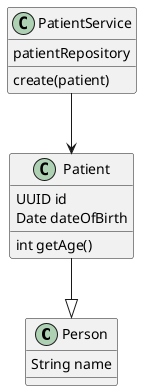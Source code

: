 @startuml

class Person {
  String name
}

class Patient {
  UUID id
  Date dateOfBirth
  int getAge()
}
Patient --|> Person

class PatientService {
  patientRepository
  create(patient)
}
PatientService --> Patient

@enduml
